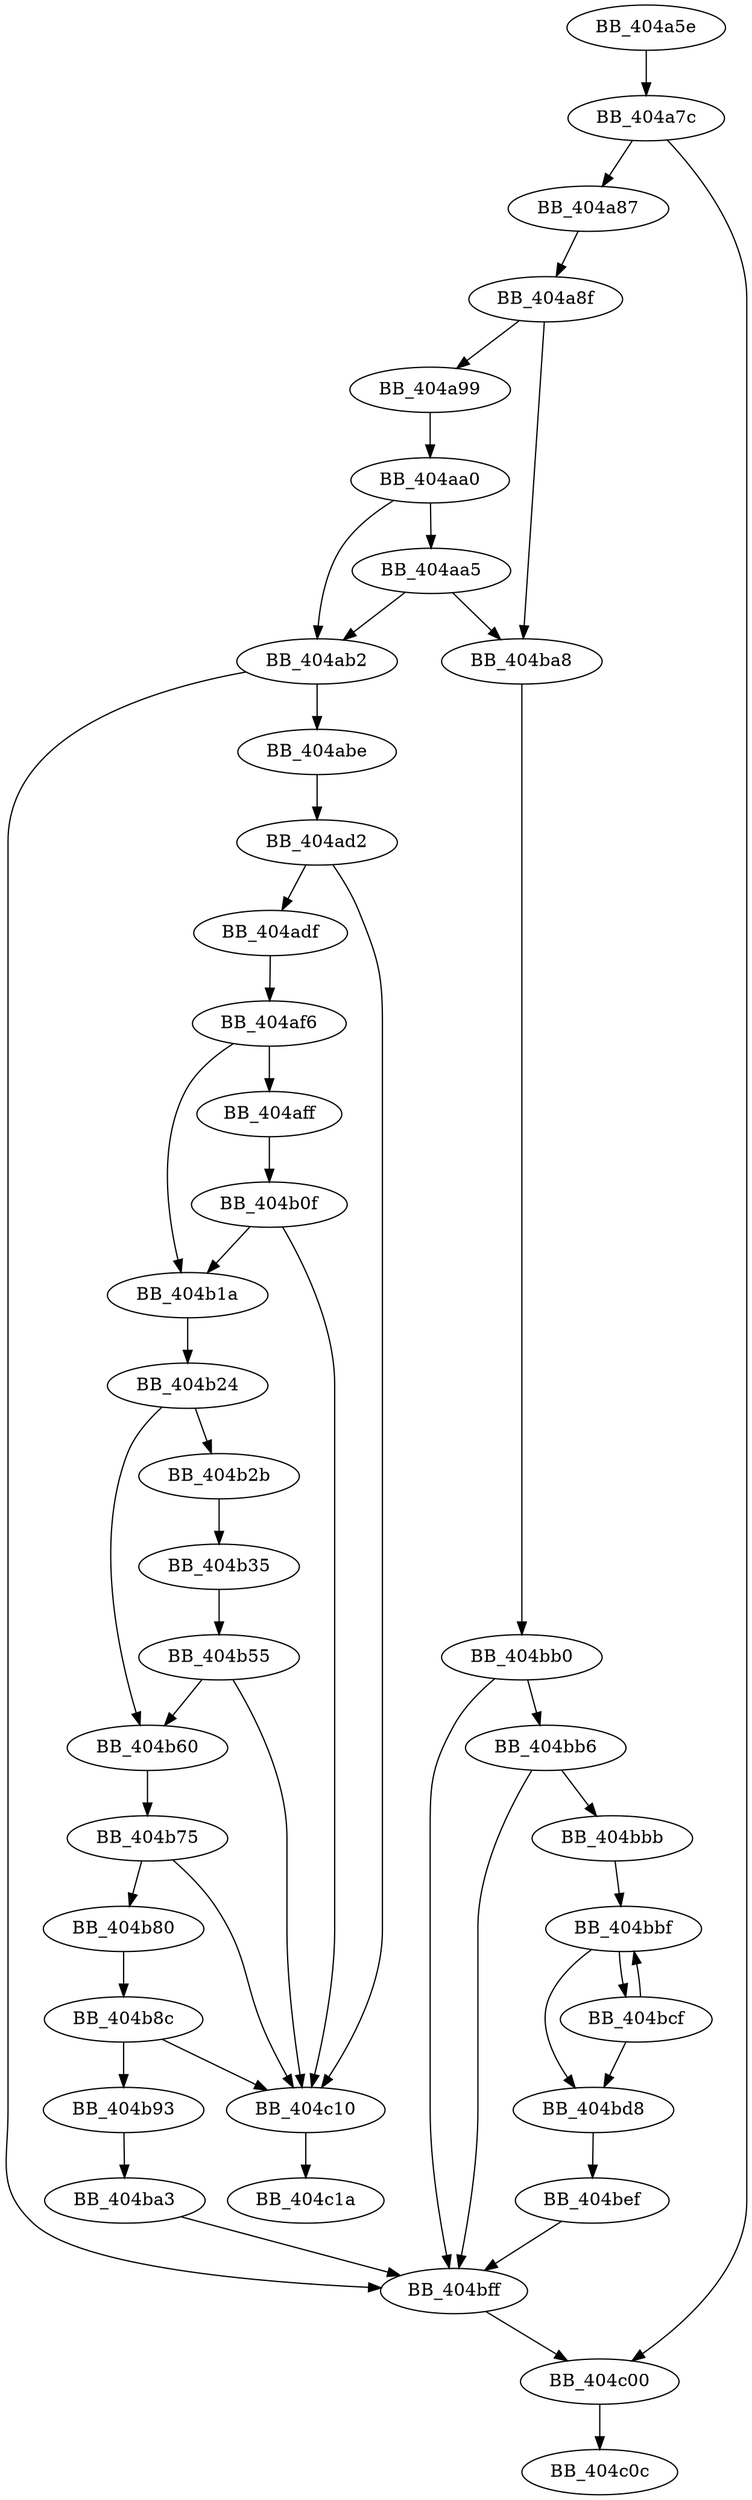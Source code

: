 DiGraph __NMSG_WRITE{
BB_404a5e->BB_404a7c
BB_404a7c->BB_404a87
BB_404a7c->BB_404c00
BB_404a87->BB_404a8f
BB_404a8f->BB_404a99
BB_404a8f->BB_404ba8
BB_404a99->BB_404aa0
BB_404aa0->BB_404aa5
BB_404aa0->BB_404ab2
BB_404aa5->BB_404ab2
BB_404aa5->BB_404ba8
BB_404ab2->BB_404abe
BB_404ab2->BB_404bff
BB_404abe->BB_404ad2
BB_404ad2->BB_404adf
BB_404ad2->BB_404c10
BB_404adf->BB_404af6
BB_404af6->BB_404aff
BB_404af6->BB_404b1a
BB_404aff->BB_404b0f
BB_404b0f->BB_404b1a
BB_404b0f->BB_404c10
BB_404b1a->BB_404b24
BB_404b24->BB_404b2b
BB_404b24->BB_404b60
BB_404b2b->BB_404b35
BB_404b35->BB_404b55
BB_404b55->BB_404b60
BB_404b55->BB_404c10
BB_404b60->BB_404b75
BB_404b75->BB_404b80
BB_404b75->BB_404c10
BB_404b80->BB_404b8c
BB_404b8c->BB_404b93
BB_404b8c->BB_404c10
BB_404b93->BB_404ba3
BB_404ba3->BB_404bff
BB_404ba8->BB_404bb0
BB_404bb0->BB_404bb6
BB_404bb0->BB_404bff
BB_404bb6->BB_404bbb
BB_404bb6->BB_404bff
BB_404bbb->BB_404bbf
BB_404bbf->BB_404bcf
BB_404bbf->BB_404bd8
BB_404bcf->BB_404bbf
BB_404bcf->BB_404bd8
BB_404bd8->BB_404bef
BB_404bef->BB_404bff
BB_404bff->BB_404c00
BB_404c00->BB_404c0c
BB_404c10->BB_404c1a
}

